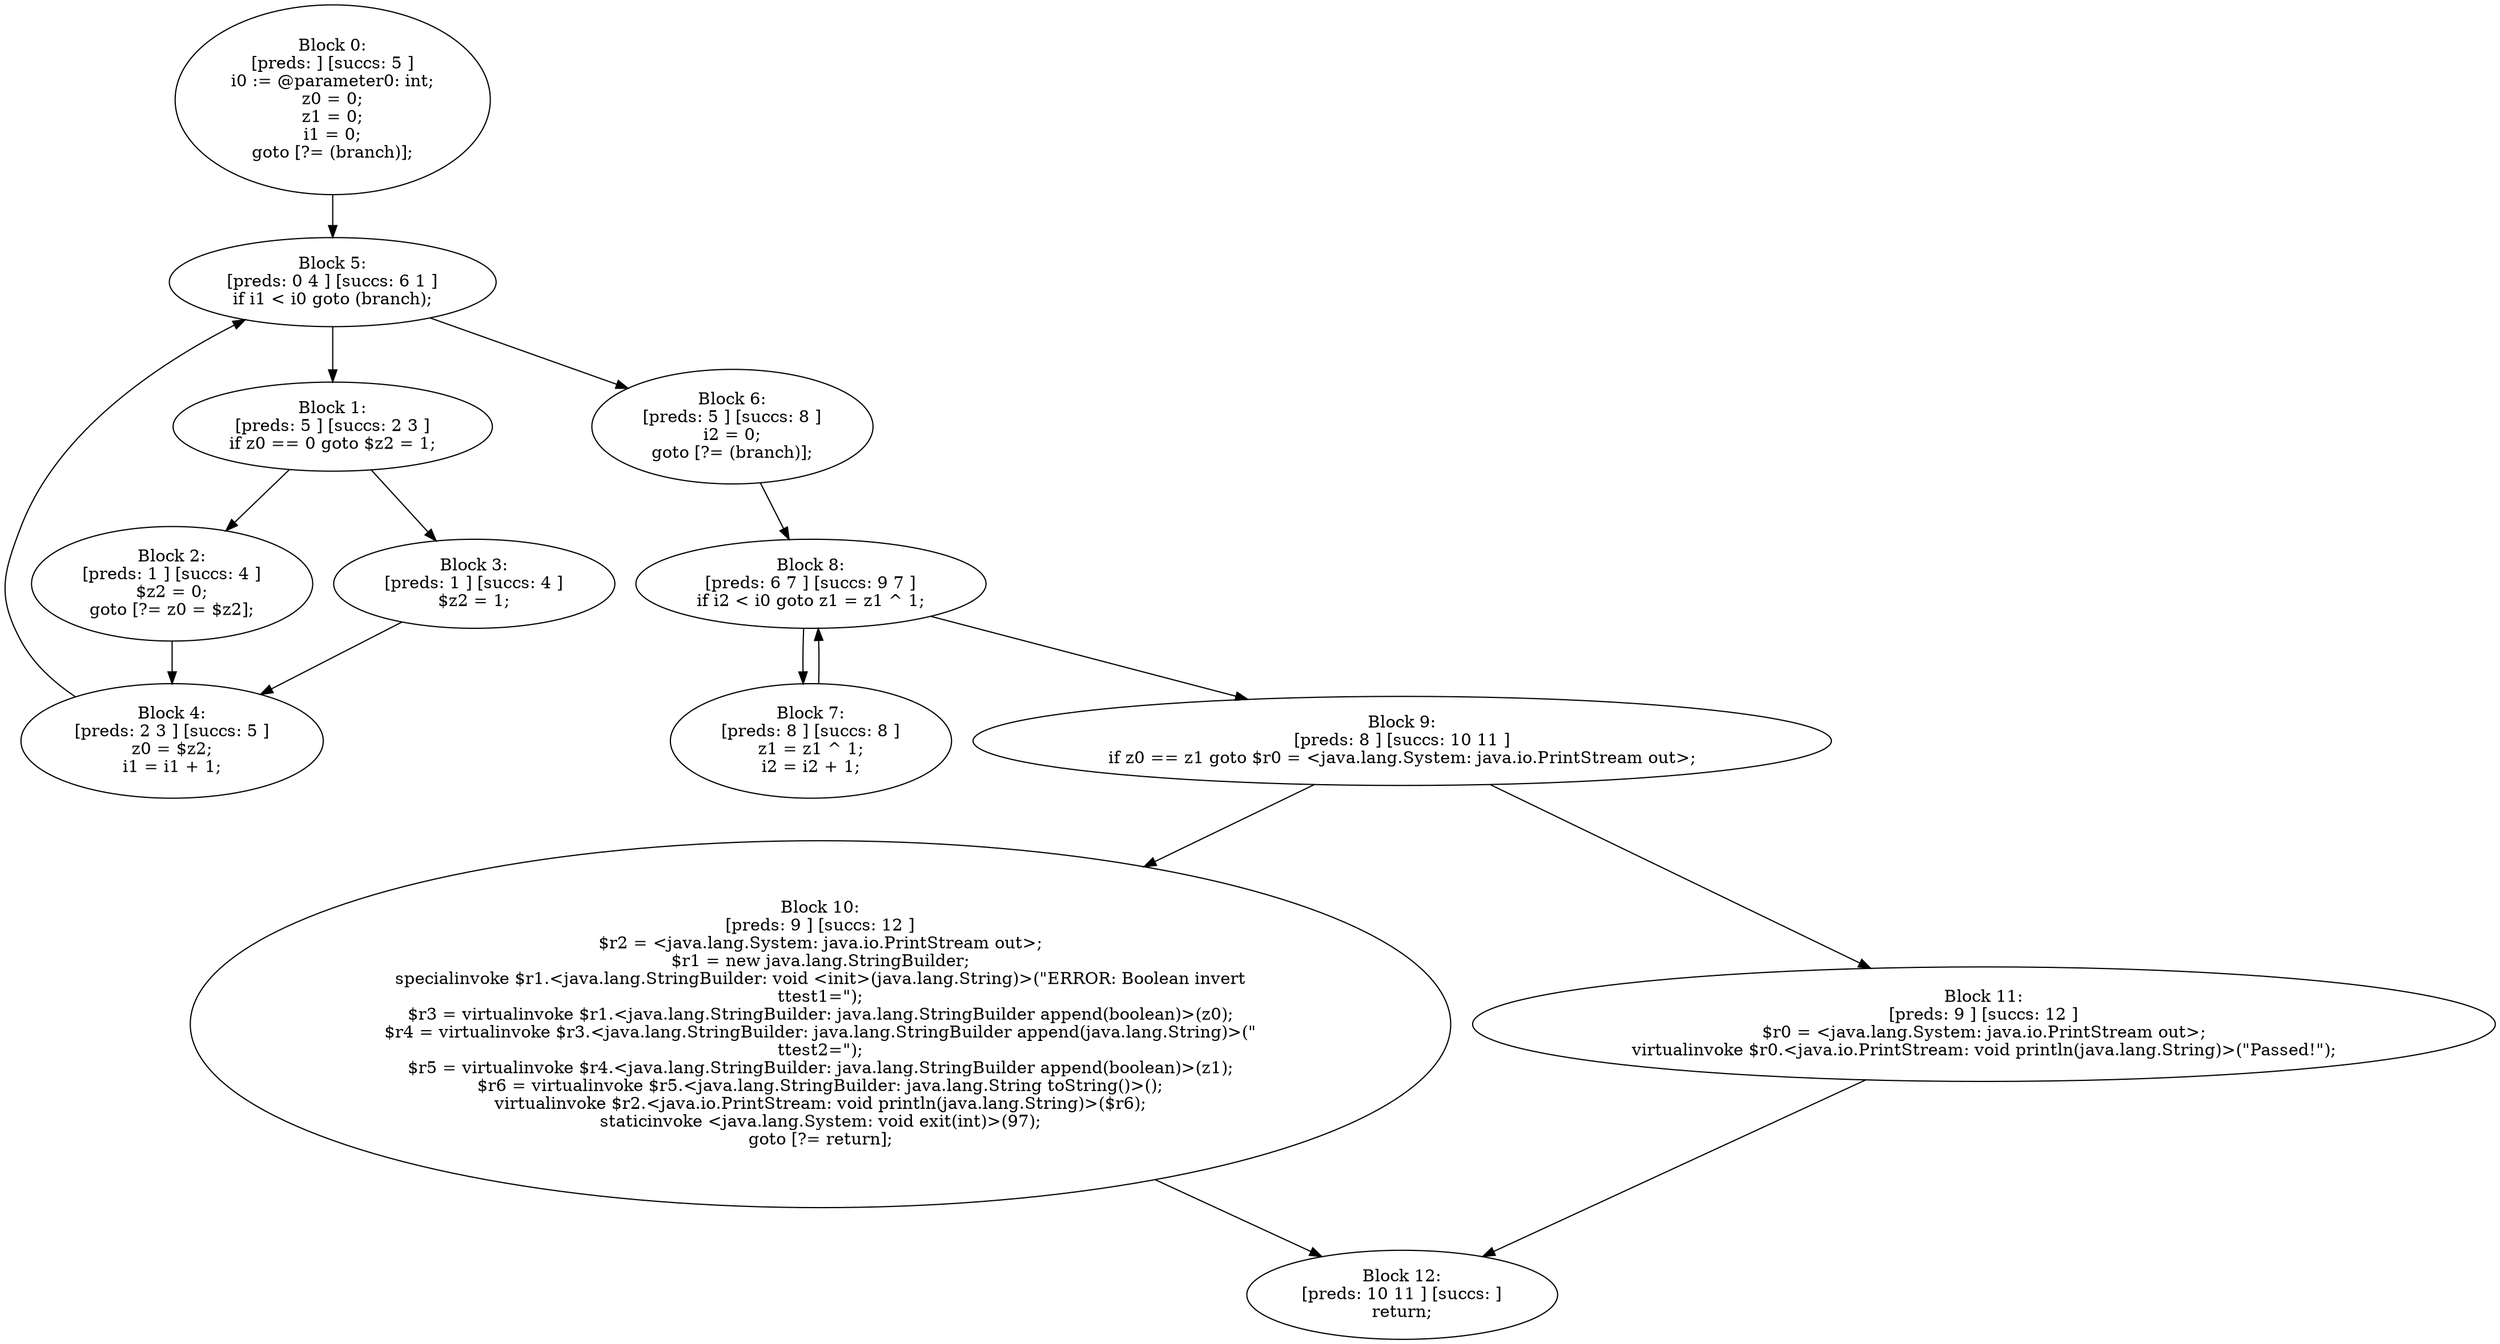 digraph "unitGraph" {
    "Block 0:
[preds: ] [succs: 5 ]
i0 := @parameter0: int;
z0 = 0;
z1 = 0;
i1 = 0;
goto [?= (branch)];
"
    "Block 1:
[preds: 5 ] [succs: 2 3 ]
if z0 == 0 goto $z2 = 1;
"
    "Block 2:
[preds: 1 ] [succs: 4 ]
$z2 = 0;
goto [?= z0 = $z2];
"
    "Block 3:
[preds: 1 ] [succs: 4 ]
$z2 = 1;
"
    "Block 4:
[preds: 2 3 ] [succs: 5 ]
z0 = $z2;
i1 = i1 + 1;
"
    "Block 5:
[preds: 0 4 ] [succs: 6 1 ]
if i1 < i0 goto (branch);
"
    "Block 6:
[preds: 5 ] [succs: 8 ]
i2 = 0;
goto [?= (branch)];
"
    "Block 7:
[preds: 8 ] [succs: 8 ]
z1 = z1 ^ 1;
i2 = i2 + 1;
"
    "Block 8:
[preds: 6 7 ] [succs: 9 7 ]
if i2 < i0 goto z1 = z1 ^ 1;
"
    "Block 9:
[preds: 8 ] [succs: 10 11 ]
if z0 == z1 goto $r0 = <java.lang.System: java.io.PrintStream out>;
"
    "Block 10:
[preds: 9 ] [succs: 12 ]
$r2 = <java.lang.System: java.io.PrintStream out>;
$r1 = new java.lang.StringBuilder;
specialinvoke $r1.<java.lang.StringBuilder: void <init>(java.lang.String)>(\"ERROR: Boolean invert\n\ttest1=\");
$r3 = virtualinvoke $r1.<java.lang.StringBuilder: java.lang.StringBuilder append(boolean)>(z0);
$r4 = virtualinvoke $r3.<java.lang.StringBuilder: java.lang.StringBuilder append(java.lang.String)>(\"\n\ttest2=\");
$r5 = virtualinvoke $r4.<java.lang.StringBuilder: java.lang.StringBuilder append(boolean)>(z1);
$r6 = virtualinvoke $r5.<java.lang.StringBuilder: java.lang.String toString()>();
virtualinvoke $r2.<java.io.PrintStream: void println(java.lang.String)>($r6);
staticinvoke <java.lang.System: void exit(int)>(97);
goto [?= return];
"
    "Block 11:
[preds: 9 ] [succs: 12 ]
$r0 = <java.lang.System: java.io.PrintStream out>;
virtualinvoke $r0.<java.io.PrintStream: void println(java.lang.String)>(\"Passed!\");
"
    "Block 12:
[preds: 10 11 ] [succs: ]
return;
"
    "Block 0:
[preds: ] [succs: 5 ]
i0 := @parameter0: int;
z0 = 0;
z1 = 0;
i1 = 0;
goto [?= (branch)];
"->"Block 5:
[preds: 0 4 ] [succs: 6 1 ]
if i1 < i0 goto (branch);
";
    "Block 1:
[preds: 5 ] [succs: 2 3 ]
if z0 == 0 goto $z2 = 1;
"->"Block 2:
[preds: 1 ] [succs: 4 ]
$z2 = 0;
goto [?= z0 = $z2];
";
    "Block 1:
[preds: 5 ] [succs: 2 3 ]
if z0 == 0 goto $z2 = 1;
"->"Block 3:
[preds: 1 ] [succs: 4 ]
$z2 = 1;
";
    "Block 2:
[preds: 1 ] [succs: 4 ]
$z2 = 0;
goto [?= z0 = $z2];
"->"Block 4:
[preds: 2 3 ] [succs: 5 ]
z0 = $z2;
i1 = i1 + 1;
";
    "Block 3:
[preds: 1 ] [succs: 4 ]
$z2 = 1;
"->"Block 4:
[preds: 2 3 ] [succs: 5 ]
z0 = $z2;
i1 = i1 + 1;
";
    "Block 4:
[preds: 2 3 ] [succs: 5 ]
z0 = $z2;
i1 = i1 + 1;
"->"Block 5:
[preds: 0 4 ] [succs: 6 1 ]
if i1 < i0 goto (branch);
";
    "Block 5:
[preds: 0 4 ] [succs: 6 1 ]
if i1 < i0 goto (branch);
"->"Block 6:
[preds: 5 ] [succs: 8 ]
i2 = 0;
goto [?= (branch)];
";
    "Block 5:
[preds: 0 4 ] [succs: 6 1 ]
if i1 < i0 goto (branch);
"->"Block 1:
[preds: 5 ] [succs: 2 3 ]
if z0 == 0 goto $z2 = 1;
";
    "Block 6:
[preds: 5 ] [succs: 8 ]
i2 = 0;
goto [?= (branch)];
"->"Block 8:
[preds: 6 7 ] [succs: 9 7 ]
if i2 < i0 goto z1 = z1 ^ 1;
";
    "Block 7:
[preds: 8 ] [succs: 8 ]
z1 = z1 ^ 1;
i2 = i2 + 1;
"->"Block 8:
[preds: 6 7 ] [succs: 9 7 ]
if i2 < i0 goto z1 = z1 ^ 1;
";
    "Block 8:
[preds: 6 7 ] [succs: 9 7 ]
if i2 < i0 goto z1 = z1 ^ 1;
"->"Block 9:
[preds: 8 ] [succs: 10 11 ]
if z0 == z1 goto $r0 = <java.lang.System: java.io.PrintStream out>;
";
    "Block 8:
[preds: 6 7 ] [succs: 9 7 ]
if i2 < i0 goto z1 = z1 ^ 1;
"->"Block 7:
[preds: 8 ] [succs: 8 ]
z1 = z1 ^ 1;
i2 = i2 + 1;
";
    "Block 9:
[preds: 8 ] [succs: 10 11 ]
if z0 == z1 goto $r0 = <java.lang.System: java.io.PrintStream out>;
"->"Block 10:
[preds: 9 ] [succs: 12 ]
$r2 = <java.lang.System: java.io.PrintStream out>;
$r1 = new java.lang.StringBuilder;
specialinvoke $r1.<java.lang.StringBuilder: void <init>(java.lang.String)>(\"ERROR: Boolean invert\n\ttest1=\");
$r3 = virtualinvoke $r1.<java.lang.StringBuilder: java.lang.StringBuilder append(boolean)>(z0);
$r4 = virtualinvoke $r3.<java.lang.StringBuilder: java.lang.StringBuilder append(java.lang.String)>(\"\n\ttest2=\");
$r5 = virtualinvoke $r4.<java.lang.StringBuilder: java.lang.StringBuilder append(boolean)>(z1);
$r6 = virtualinvoke $r5.<java.lang.StringBuilder: java.lang.String toString()>();
virtualinvoke $r2.<java.io.PrintStream: void println(java.lang.String)>($r6);
staticinvoke <java.lang.System: void exit(int)>(97);
goto [?= return];
";
    "Block 9:
[preds: 8 ] [succs: 10 11 ]
if z0 == z1 goto $r0 = <java.lang.System: java.io.PrintStream out>;
"->"Block 11:
[preds: 9 ] [succs: 12 ]
$r0 = <java.lang.System: java.io.PrintStream out>;
virtualinvoke $r0.<java.io.PrintStream: void println(java.lang.String)>(\"Passed!\");
";
    "Block 10:
[preds: 9 ] [succs: 12 ]
$r2 = <java.lang.System: java.io.PrintStream out>;
$r1 = new java.lang.StringBuilder;
specialinvoke $r1.<java.lang.StringBuilder: void <init>(java.lang.String)>(\"ERROR: Boolean invert\n\ttest1=\");
$r3 = virtualinvoke $r1.<java.lang.StringBuilder: java.lang.StringBuilder append(boolean)>(z0);
$r4 = virtualinvoke $r3.<java.lang.StringBuilder: java.lang.StringBuilder append(java.lang.String)>(\"\n\ttest2=\");
$r5 = virtualinvoke $r4.<java.lang.StringBuilder: java.lang.StringBuilder append(boolean)>(z1);
$r6 = virtualinvoke $r5.<java.lang.StringBuilder: java.lang.String toString()>();
virtualinvoke $r2.<java.io.PrintStream: void println(java.lang.String)>($r6);
staticinvoke <java.lang.System: void exit(int)>(97);
goto [?= return];
"->"Block 12:
[preds: 10 11 ] [succs: ]
return;
";
    "Block 11:
[preds: 9 ] [succs: 12 ]
$r0 = <java.lang.System: java.io.PrintStream out>;
virtualinvoke $r0.<java.io.PrintStream: void println(java.lang.String)>(\"Passed!\");
"->"Block 12:
[preds: 10 11 ] [succs: ]
return;
";
}
